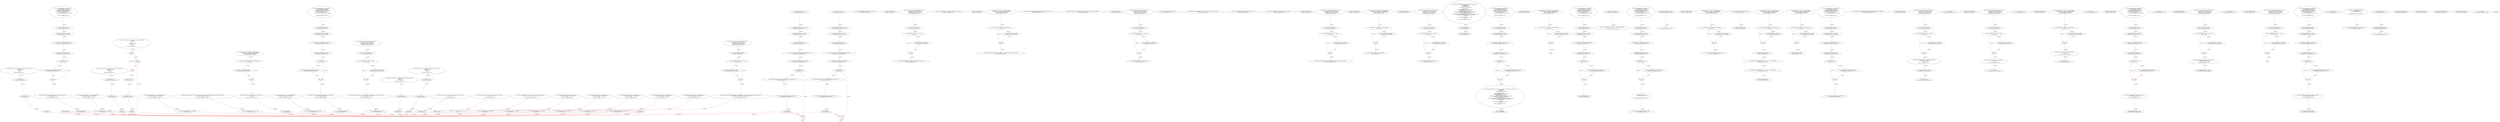 digraph  {
15 [label="2_ function mul(uint256 a, uint256 b) internal pure returns (uint256) {\n        if (a == 0) {\n            return 0;\n        }\n        uint256 c = a * b;\n        require(c / a == b);\n        return c;\n    }\n15-function_definition-3-10", method="mul(uint256 a,uint256 b)", type_label=function_definition];
32 [label="3_ if_a == 0\n32-if-4-6", method="mul(uint256 a,uint256 b)", type_label=if];
2380 [label="3_ end_if", method="mul(uint256 a,uint256 b)", type_label=end_if];
37 [label="4_ return 0;\n37-return-5-5", method="mul(uint256 a,uint256 b)", type_label=return];
39 [label="6_ uint256 c = a * b;\n39-new_variable-7-7", method="mul(uint256 a,uint256 b)", type_label=new_variable];
47 [label="7_ require(c / a == b);\n47-expression_statement-8-8", method="mul(uint256 a,uint256 b)", type_label=expression_statement];
56 [label="8_ return c;\n56-return-9-9", method="mul(uint256 a,uint256 b)", type_label=return];
58 [label="10_ function div(uint256 a, uint256 b) internal pure returns (uint256) {\n        require(b > 0);\n        uint256 c = a / b;\n        return c;\n    }\n58-function_definition-11-15", method="div(uint256 a,uint256 b)", type_label=function_definition];
75 [label="11_ require(b > 0);\n75-expression_statement-12-12", method="div(uint256 a,uint256 b)", type_label=expression_statement];
82 [label="12_ uint256 c = a / b;\n82-new_variable-13-13", method="div(uint256 a,uint256 b)", type_label=new_variable];
90 [label="13_ return c;\n90-return-14-14", method="div(uint256 a,uint256 b)", type_label=return];
92 [label="15_ function sub(uint256 a, uint256 b) internal pure returns (uint256) {\n        require(b <= a);\n        uint256 c = a - b;\n        return c;\n    }\n92-function_definition-16-20", method="sub(uint256 a,uint256 b)", type_label=function_definition];
109 [label="16_ require(b <= a);\n109-expression_statement-17-17", method="sub(uint256 a,uint256 b)", type_label=expression_statement];
116 [label="17_ uint256 c = a - b;\n116-new_variable-18-18", method="sub(uint256 a,uint256 b)", type_label=new_variable];
124 [label="18_ return c;\n124-return-19-19", method="sub(uint256 a,uint256 b)", type_label=return];
126 [label="20_ function add(uint256 a, uint256 b) internal pure returns (uint256) {\n        uint256 c = a + b;\n        require(c >= a);\n        return c;\n    }\n126-function_definition-21-25", method="add(uint256 a,uint256 b)", type_label=function_definition];
143 [label="21_ uint256 c = a + b;\n143-new_variable-22-22", method="add(uint256 a,uint256 b)", type_label=new_variable];
151 [label="22_ require(c >= a);\n151-expression_statement-23-23", method="add(uint256 a,uint256 b)", type_label=expression_statement];
158 [label="23_ return c;\n158-return-24-24", method="add(uint256 a,uint256 b)", type_label=return];
160 [label="25_ function mod(uint256 a, uint256 b) internal pure returns (uint256) {\n        require(b != 0);\n        return a % b;\n    }\n160-function_definition-26-29", method="mod(uint256 a,uint256 b)", type_label=function_definition];
177 [label="26_ require(b != 0);\n177-expression_statement-27-27", method="mod(uint256 a,uint256 b)", type_label=expression_statement];
184 [label="27_ return a % b;\n184-return-28-28", method="mod(uint256 a,uint256 b)", type_label=return];
188 [label="29_ function max(uint256 a, uint256 b) internal pure returns (uint256) {\n        return a >= b ? a : b;\n    }\n188-function_definition-30-32", method="max(uint256 a,uint256 b)", type_label=function_definition];
205 [label="30_ return a >= b ? a : b;\n205-return-31-31", method="max(uint256 a,uint256 b)", type_label=return];
212 [label="32_ function min(uint256 a, uint256 b) internal pure returns (uint256) {\n        return a < b ? a : b;\n    }\n212-function_definition-33-35", method="min(uint256 a,uint256 b)", type_label=function_definition];
229 [label="33_ return a < b ? a : b;\n229-return-34-34", method="min(uint256 a,uint256 b)", type_label=return];
236 [label="35_ function average(uint256 a, uint256 b) internal pure returns (uint256) {\n        return (a / 2) + (b / 2) + ((a % 2 + b % 2) / 2);\n    }\n236-function_definition-36-38", method="average(uint256 a,uint256 b)", type_label=function_definition];
253 [label="36_ return (a / 2) + (b / 2) + ((a % 2 + b % 2) / 2);\n253-return-37-37", method="average(uint256 a,uint256 b)", type_label=return];
278 [label="40_ function totalSupply() public view returns (uint256);\n278-function_definition-41-41", method="totalSupply()", type_label=function_definition];
286 [label="41_ address winner_tmstmp11;\n286-new_variable-42-42", method="", type_label=new_variable];
290 [label="42_ function play_tmstmp11(uint startTime) public {\n	uint _vtime = block.timestamp;\n	if (startTime + (5 * 1 days) == _vtime){\n		winner_tmstmp11 = msg.sender;}}\n290-function_definition-43-46", method="play_tmstmp11(uint startTime)", type_label=function_definition];
298 [label="43_ uint _vtime = block.timestamp;\n298-new_variable-44-44", method="play_tmstmp11(uint startTime)", type_label=new_variable];
306 [label="44_ if_startTime + (5 * 1 days) == _vtime\n306-if-45-46", method="play_tmstmp11(uint startTime)", type_label=if];
2654 [label="44_ end_if", method="play_tmstmp11(uint startTime)", type_label=end_if];
317 [label="45_ winner_tmstmp11 = msg.sender;\n317-expression_statement-46-46", method="play_tmstmp11(uint startTime)", type_label=expression_statement];
323 [label="46_ function balanceOf(address _owner) public view returns (uint256);\n323-function_definition-47-47", method="balanceOf(address _owner)", type_label=function_definition];
335 [label="47_ function bug_tmstmp1() view public returns (bool) {\n    return block.timestamp >= 1546300800;\n  }\n335-function_definition-48-50", method="bug_tmstmp1()", type_label=function_definition];
344 [label="48_ return block.timestamp >= 1546300800;\n344-return-49-49", method="bug_tmstmp1()", type_label=return];
350 [label="50_ function transfer(address _to, uint256 _value) public returns (bool);\n350-function_definition-51-51", method="transfer(address _to,uint256 _value)", type_label=function_definition];
365 [label="51_ address winner_tmstmp2;\n365-new_variable-52-52", method="", type_label=new_variable];
369 [label="52_ function play_tmstmp2(uint startTime) public {\n	if (startTime + (5 * 1 days) == block.timestamp){\n		winner_tmstmp2 = msg.sender;}}\n369-function_definition-53-55", method="play_tmstmp2(uint startTime)", type_label=function_definition];
377 [label="53_ if_startTime + (5 * 1 days) == block.timestamp\n377-if-54-55", method="play_tmstmp2(uint startTime)", type_label=if];
2725 [label="53_ end_if", method="play_tmstmp2(uint startTime)", type_label=end_if];
390 [label="54_ winner_tmstmp2 = msg.sender;\n390-expression_statement-55-55", method="play_tmstmp2(uint startTime)", type_label=expression_statement];
396 [label="55_ function transferFrom(address _from, address _to, uint256 _value) public returns (bool);\n396-function_definition-56-56", method="transferFrom(address _from,address _to,uint256 _value)", type_label=function_definition];
415 [label="56_ function bug_tmstmp17() view public returns (bool) {\n    return block.timestamp >= 1546300800;\n  }\n415-function_definition-57-59", method="bug_tmstmp17()", type_label=function_definition];
424 [label="57_ return block.timestamp >= 1546300800;\n424-return-58-58", method="bug_tmstmp17()", type_label=return];
430 [label="59_ function approve(address _spender, uint256 _value) public returns (bool);\n430-function_definition-60-60", method="approve(address _spender,uint256 _value)", type_label=function_definition];
445 [label="60_ function bug_tmstmp37() view public returns (bool) {\n    return block.timestamp >= 1546300800;\n  }\n445-function_definition-61-63", method="bug_tmstmp37()", type_label=function_definition];
454 [label="61_ return block.timestamp >= 1546300800;\n454-return-62-62", method="bug_tmstmp37()", type_label=return];
460 [label="63_ function allowance(address _owner, address _spender) public view returns (uint256);\n460-function_definition-64-64", method="allowance(address _owner,address _spender)", type_label=function_definition];
476 [label="64_ address winner_tmstmp3;\n476-new_variable-65-65", method="", type_label=new_variable];
480 [label="65_ function play_tmstmp3(uint startTime) public {\n	uint _vtime = block.timestamp;\n	if (startTime + (5 * 1 days) == _vtime){\n		winner_tmstmp3 = msg.sender;}}\n480-function_definition-66-69", method="play_tmstmp3(uint startTime)", type_label=function_definition];
488 [label="66_ uint _vtime = block.timestamp;\n488-new_variable-67-67", method="play_tmstmp3(uint startTime)", type_label=new_variable];
496 [label="67_ if_startTime + (5 * 1 days) == _vtime\n496-if-68-69", method="play_tmstmp3(uint startTime)", type_label=if];
2844 [label="67_ end_if", method="play_tmstmp3(uint startTime)", type_label=end_if];
507 [label="68_ winner_tmstmp3 = msg.sender;\n507-expression_statement-69-69", method="play_tmstmp3(uint startTime)", type_label=expression_statement];
513 [label="69_ uint256 bugv_tmstmp2 = block.timestamp;\n513-new_variable-70-70", method="", type_label=new_variable];
534 [label="71_ uint256 bugv_tmstmp3 = block.timestamp;\n534-new_variable-72-72", method="", type_label=new_variable];
558 [label="75_ function tokenFallback(address _from, uint _value, bytes memory _data) public;\n558-function_definition-76-76", method="tokenFallback(address _from,uint _value,bytes memory _data)", type_label=function_definition];
573 [label="76_ function bug_tmstmp9() view public returns (bool) {\n    return block.timestamp >= 1546300800;\n  }\n573-function_definition-77-79", method="bug_tmstmp9()", type_label=function_definition];
582 [label="77_ return block.timestamp >= 1546300800;\n582-return-78-78", method="bug_tmstmp9()", type_label=return];
591 [label="81_ function balanceOf(address who) public view returns (uint);\n591-function_definition-82-82", method="balanceOf(address who)", type_label=function_definition];
603 [label="82_ function bug_tmstmp25() view public returns (bool) {\n    return block.timestamp >= 1546300800;\n  }\n603-function_definition-83-85", method="bug_tmstmp25()", type_label=function_definition];
612 [label="83_ return block.timestamp >= 1546300800;\n612-return-84-84", method="bug_tmstmp25()", type_label=return];
618 [label="85_ function transfer(address to, uint value) public returns (bool);\n618-function_definition-86-86", method="transfer(address to,uint value)", type_label=function_definition];
633 [label="86_ address winner_tmstmp19;\n633-new_variable-87-87", method="", type_label=new_variable];
637 [label="87_ function play_tmstmp19(uint startTime) public {\n	uint _vtime = block.timestamp;\n	if (startTime + (5 * 1 days) == _vtime){\n		winner_tmstmp19 = msg.sender;}}\n637-function_definition-88-91", method="play_tmstmp19(uint startTime)", type_label=function_definition];
645 [label="88_ uint _vtime = block.timestamp;\n645-new_variable-89-89", method="play_tmstmp19(uint startTime)", type_label=new_variable];
653 [label="89_ if_startTime + (5 * 1 days) == _vtime\n653-if-90-91", method="play_tmstmp19(uint startTime)", type_label=if];
3001 [label="89_ end_if", method="play_tmstmp19(uint startTime)", type_label=end_if];
664 [label="90_ winner_tmstmp19 = msg.sender;\n664-expression_statement-91-91", method="play_tmstmp19(uint startTime)", type_label=expression_statement];
670 [label="91_ function transfer(address to, uint value, bytes memory data) public returns (bool);\n670-function_definition-92-92", method="transfer(address to,uint value,bytes memory data)", type_label=function_definition];
689 [label="92_ address winner_tmstmp26;\n689-new_variable-93-93", method="", type_label=new_variable];
693 [label="93_ function play_tmstmp26(uint startTime) public {\n	if (startTime + (5 * 1 days) == block.timestamp){\n		winner_tmstmp26 = msg.sender;}}\n693-function_definition-94-96", method="play_tmstmp26(uint startTime)", type_label=function_definition];
701 [label="94_ if_startTime + (5 * 1 days) == block.timestamp\n701-if-95-96", method="play_tmstmp26(uint startTime)", type_label=if];
3049 [label="94_ end_if", method="play_tmstmp26(uint startTime)", type_label=end_if];
714 [label="95_ winner_tmstmp26 = msg.sender;\n714-expression_statement-96-96", method="play_tmstmp26(uint startTime)", type_label=expression_statement];
720 [label="96_ uint256 bugv_tmstmp4 = block.timestamp;\n720-new_variable-97-97", method="", type_label=new_variable];
752 [label="101_ address winner_tmstmp15;\n752-new_variable-102-102", method="", type_label=new_variable];
756 [label="102_ function play_tmstmp15(uint startTime) public {\n	uint _vtime = block.timestamp;\n	if (startTime + (5 * 1 days) == _vtime){\n		winner_tmstmp15 = msg.sender;}}\n756-function_definition-103-106", method="play_tmstmp15(uint startTime)", type_label=function_definition];
764 [label="103_ uint _vtime = block.timestamp;\n764-new_variable-104-104", method="play_tmstmp15(uint startTime)", type_label=new_variable];
772 [label="104_ if_startTime + (5 * 1 days) == _vtime\n772-if-105-106", method="play_tmstmp15(uint startTime)", type_label=if];
3120 [label="104_ end_if", method="play_tmstmp15(uint startTime)", type_label=end_if];
783 [label="105_ winner_tmstmp15 = msg.sender;\n783-expression_statement-106-106", method="play_tmstmp15(uint startTime)", type_label=expression_statement];
789 [label="106_ mapping(address => uint256) balances;\n789-new_variable-107-107", method="", type_label=new_variable];
795 [label="107_ function transfer(address _to, uint _value) public returns (bool) {\n        uint codeLength;\n        bytes memory empty;\n        assembly {\n            codeLength := extcodesize(_to)\n        }\n        require(_value > 0);\n        require(balances[msg.sender] >= _value);\n        require(balances[_to] + _value > 0);\n        require(msg.sender != _to);\n        balances[msg.sender] = balances[msg.sender].sub(_value);\n        balances[_to] = balances[_to].add(_value);\n        if (codeLength > 0) {\n            ERC223ReceivingContract receiver = ERC223ReceivingContract(_to);\n            receiver.tokenFallback(msg.sender, _value, empty);\n            return false;\n        }\n        emit Transfer(msg.sender, _to, _value);\n        return true;\n    }\n795-function_definition-108-127", method="transfer(address _to,uint _value)", type_label=function_definition];
811 [label="108_ uint codeLength;\n811-new_variable-109-109", method="transfer(address _to,uint _value)", type_label=new_variable];
816 [label="109_ bytes memory empty;\n816-new_variable-110-110", method="transfer(address _to,uint _value)", type_label=new_variable];
831 [label="113_ require(_value > 0);\n831-expression_statement-114-114", method="transfer(address _to,uint _value)", type_label=expression_statement];
838 [label="114_ require(balances[msg.sender] >= _value);\n838-expression_statement-115-115", method="transfer(address _to,uint _value)", type_label=expression_statement];
849 [label="115_ require(balances[_to] + _value > 0);\n849-expression_statement-116-116", method="transfer(address _to,uint _value)", type_label=expression_statement];
860 [label="116_ require(msg.sender != _to);\n860-expression_statement-117-117", method="transfer(address _to,uint _value)", type_label=expression_statement];
869 [label="117_ balances[msg.sender] = balances[msg.sender].sub(_value);\n869-expression_statement-118-118", method="transfer(address _to,uint _value)", type_label=expression_statement];
886 [label="118_ balances[_to] = balances[_to].add(_value);\n886-expression_statement-119-119", method="transfer(address _to,uint _value)", type_label=expression_statement];
899 [label="119_ if_codeLength > 0\n899-if-120-124", method="transfer(address _to,uint _value)", type_label=if];
3247 [label="119_ end_if", method="transfer(address _to,uint _value)", type_label=end_if];
904 [label="120_ ERC223ReceivingContract receiver = ERC223ReceivingContract(_to);\n904-new_variable-121-121", method="transfer(address _to,uint _value)", type_label=new_variable];
914 [label="121_ receiver.tokenFallback(msg.sender, _value, empty);\n914-expression_statement-122-122", method="transfer(address _to,uint _value)", type_label=expression_statement];
927 [label="122_ return false;\n927-return-123-123", method="transfer(address _to,uint _value)", type_label=return];
940 [label="125_ return true;\n940-return-126-126", method="transfer(address _to,uint _value)", type_label=return];
943 [label="127_ function bug_tmstmp20 () public payable {\n	uint pastBlockTime_tmstmp20;  \n	require(msg.value == 10 ether);  \n        require(now != pastBlockTime_tmstmp20);  \n        pastBlockTime_tmstmp20 = now;        \n        if(now % 15 == 0) {  \n            msg.sender.transfer(address(this).balance);\n        }\n    }\n943-function_definition-128-136", method="bug_tmstmp20()", type_label=function_definition];
948 [label="128_ uint pastBlockTime_tmstmp20;\n948-new_variable-129-129", method="bug_tmstmp20()", type_label=new_variable];
953 [label="129_ require(msg.value == 10 ether);\n953-expression_statement-130-130", method="bug_tmstmp20()", type_label=expression_statement];
963 [label="130_ require(now != pastBlockTime_tmstmp20);\n963-expression_statement-131-131", method="bug_tmstmp20()", type_label=expression_statement];
970 [label="131_ pastBlockTime_tmstmp20 = now;\n970-expression_statement-132-132", method="bug_tmstmp20()", type_label=expression_statement];
974 [label="132_ if_now % 15 == 0\n974-if-133-135", method="bug_tmstmp20()", type_label=if];
3322 [label="132_ end_if", method="bug_tmstmp20()", type_label=end_if];
981 [label="133_ msg.sender.transfer(address(this).balance);\n981-expression_statement-134-134", method="bug_tmstmp20()", type_label=expression_statement];
994 [label="136_ function transfer(address _to, uint _value, bytes memory _data) public returns (bool) {\n        uint codeLength;\n        assembly {\n            codeLength := extcodesize(_to)\n        }\n        require(_value > 0);\n        require(balances[msg.sender] >= _value);\n        require(balances[_to] + _value > 0);\n        require(msg.sender != _to);\n        balances[msg.sender] = balances[msg.sender].sub(_value);\n        balances[_to] = balances[_to].add(_value);\n        if (codeLength > 0) {\n            ERC223ReceivingContract receiver = ERC223ReceivingContract(_to);\n            receiver.tokenFallback(msg.sender, _value, _data);\n            return false;\n        }\n        emit Transfer(msg.sender, _to, _value);\n        return true;\n    }\n994-function_definition-137-155", method="transfer(address _to,uint _value,bytes memory _data)", type_label=function_definition];
1014 [label="137_ uint codeLength;\n1014-new_variable-138-138", method="transfer(address _to,uint _value,bytes memory _data)", type_label=new_variable];
1029 [label="141_ require(_value > 0);\n1029-expression_statement-142-142", method="transfer(address _to,uint _value,bytes memory _data)", type_label=expression_statement];
1036 [label="142_ require(balances[msg.sender] >= _value);\n1036-expression_statement-143-143", method="transfer(address _to,uint _value,bytes memory _data)", type_label=expression_statement];
1047 [label="143_ require(balances[_to] + _value > 0);\n1047-expression_statement-144-144", method="transfer(address _to,uint _value,bytes memory _data)", type_label=expression_statement];
1058 [label="144_ require(msg.sender != _to);\n1058-expression_statement-145-145", method="transfer(address _to,uint _value,bytes memory _data)", type_label=expression_statement];
1067 [label="145_ balances[msg.sender] = balances[msg.sender].sub(_value);\n1067-expression_statement-146-146", method="transfer(address _to,uint _value,bytes memory _data)", type_label=expression_statement];
1084 [label="146_ balances[_to] = balances[_to].add(_value);\n1084-expression_statement-147-147", method="transfer(address _to,uint _value,bytes memory _data)", type_label=expression_statement];
1097 [label="147_ if_codeLength > 0\n1097-if-148-152", method="transfer(address _to,uint _value,bytes memory _data)", type_label=if];
3445 [label="147_ end_if", method="transfer(address _to,uint _value,bytes memory _data)", type_label=end_if];
1102 [label="148_ ERC223ReceivingContract receiver = ERC223ReceivingContract(_to);\n1102-new_variable-149-149", method="transfer(address _to,uint _value,bytes memory _data)", type_label=new_variable];
1112 [label="149_ receiver.tokenFallback(msg.sender, _value, _data);\n1112-expression_statement-150-150", method="transfer(address _to,uint _value,bytes memory _data)", type_label=expression_statement];
1125 [label="150_ return false;\n1125-return-151-151", method="transfer(address _to,uint _value,bytes memory _data)", type_label=return];
1138 [label="153_ return true;\n1138-return-154-154", method="transfer(address _to,uint _value,bytes memory _data)", type_label=return];
1141 [label="155_ function bug_tmstmp32 () public payable {\n	uint pastBlockTime_tmstmp32;  \n	require(msg.value == 10 ether);  \n        require(now != pastBlockTime_tmstmp32);  \n        pastBlockTime_tmstmp32 = now;        \n        if(now % 15 == 0) {  \n            msg.sender.transfer(address(this).balance);\n        }\n    }\n1141-function_definition-156-164", method="bug_tmstmp32()", type_label=function_definition];
1146 [label="156_ uint pastBlockTime_tmstmp32;\n1146-new_variable-157-157", method="bug_tmstmp32()", type_label=new_variable];
1151 [label="157_ require(msg.value == 10 ether);\n1151-expression_statement-158-158", method="bug_tmstmp32()", type_label=expression_statement];
1161 [label="158_ require(now != pastBlockTime_tmstmp32);\n1161-expression_statement-159-159", method="bug_tmstmp32()", type_label=expression_statement];
1168 [label="159_ pastBlockTime_tmstmp32 = now;\n1168-expression_statement-160-160", method="bug_tmstmp32()", type_label=expression_statement];
1172 [label="160_ if_now % 15 == 0\n1172-if-161-163", method="bug_tmstmp32()", type_label=if];
3520 [label="160_ end_if", method="bug_tmstmp32()", type_label=end_if];
1179 [label="161_ msg.sender.transfer(address(this).balance);\n1179-expression_statement-162-162", method="bug_tmstmp32()", type_label=expression_statement];
1192 [label="164_ function balanceOf(address _owner) public view returns (uint256) {\n        return balances[_owner];\n    }\n1192-function_definition-165-167", method="balanceOf(address _owner)", type_label=function_definition];
1205 [label="165_ return balances[_owner];\n1205-return-166-166", method="balanceOf(address _owner)", type_label=return];
1209 [label="167_ address winner_tmstmp38;\n1209-new_variable-168-168", method="", type_label=new_variable];
1213 [label="168_ function play_tmstmp38(uint startTime) public {\n	if (startTime + (5 * 1 days) == block.timestamp){\n		winner_tmstmp38 = msg.sender;}}\n1213-function_definition-169-171", method="play_tmstmp38(uint startTime)", type_label=function_definition];
1221 [label="169_ if_startTime + (5 * 1 days) == block.timestamp\n1221-if-170-171", method="play_tmstmp38(uint startTime)", type_label=if];
3569 [label="169_ end_if", method="play_tmstmp38(uint startTime)", type_label=end_if];
1234 [label="170_ winner_tmstmp38 = msg.sender;\n1234-expression_statement-171-171", method="play_tmstmp38(uint startTime)", type_label=expression_statement];
1243 [label="173_ function bug_tmstmp28 () public payable {\n	uint pastBlockTime_tmstmp28;  \n	require(msg.value == 10 ether);  \n        require(now != pastBlockTime_tmstmp28);  \n        pastBlockTime_tmstmp28 = now;        \n        if(now % 15 == 0) {  \n            msg.sender.transfer(address(this).balance);\n        }\n    }\n1243-function_definition-174-182", method="bug_tmstmp28()", type_label=function_definition];
1248 [label="174_ uint pastBlockTime_tmstmp28;\n1248-new_variable-175-175", method="bug_tmstmp28()", type_label=new_variable];
1253 [label="175_ require(msg.value == 10 ether);\n1253-expression_statement-176-176", method="bug_tmstmp28()", type_label=expression_statement];
1263 [label="176_ require(now != pastBlockTime_tmstmp28);\n1263-expression_statement-177-177", method="bug_tmstmp28()", type_label=expression_statement];
1270 [label="177_ pastBlockTime_tmstmp28 = now;\n1270-expression_statement-178-178", method="bug_tmstmp28()", type_label=expression_statement];
1274 [label="178_ if_now % 15 == 0\n1274-if-179-181", method="bug_tmstmp28()", type_label=if];
3622 [label="178_ end_if", method="bug_tmstmp28()", type_label=end_if];
1281 [label="179_ msg.sender.transfer(address(this).balance);\n1281-expression_statement-180-180", method="bug_tmstmp28()", type_label=expression_statement];
1294 [label="182_ address public owner;\n1294-new_variable-183-183", method="", type_label=new_variable];
1301 [label="184_ owner = msg.sender;\n1301-expression_statement-185-185", method="", type_label=expression_statement];
1307 [label="185_ owner = 0x800A4B210B920020bE22668d28afd7ddef5c6243\n;\n1307-expression_statement-186-187", method="", type_label=expression_statement];
1311 [label="188_ function bug_tmstmp4 () public payable {\n	uint pastBlockTime_tmstmp4;  \n	require(msg.value == 10 ether);  \n        require(now != pastBlockTime_tmstmp4);  \n        pastBlockTime_tmstmp4 = now;        \n        if(now % 15 == 0) {  \n            msg.sender.transfer(address(this).balance);\n        }\n    }\n1311-function_definition-189-197", method="bug_tmstmp4()", type_label=function_definition];
1316 [label="189_ uint pastBlockTime_tmstmp4;\n1316-new_variable-190-190", method="bug_tmstmp4()", type_label=new_variable];
1321 [label="190_ require(msg.value == 10 ether);\n1321-expression_statement-191-191", method="bug_tmstmp4()", type_label=expression_statement];
1331 [label="191_ require(now != pastBlockTime_tmstmp4);\n1331-expression_statement-192-192", method="bug_tmstmp4()", type_label=expression_statement];
1338 [label="192_ pastBlockTime_tmstmp4 = now;\n1338-expression_statement-193-193", method="bug_tmstmp4()", type_label=expression_statement];
1342 [label="193_ if_now % 15 == 0\n1342-if-194-196", method="bug_tmstmp4()", type_label=if];
3690 [label="193_ end_if", method="bug_tmstmp4()", type_label=end_if];
1349 [label="194_ msg.sender.transfer(address(this).balance);\n1349-expression_statement-195-195", method="bug_tmstmp4()", type_label=expression_statement];
1362 [label="197_ modifier onlyOwner {\n        require(msg.sender == owner);\n        _;\n    }\n1362-expression_statement-198-201", method="", type_label=expression_statement];
1365 [label="198_ require(msg.sender == owner);\n1365-expression_statement-199-199", method="", type_label=expression_statement];
1374 [label="199_ _;\n1374-expression_statement-200-200", method="", type_label=expression_statement];
1376 [label="201_ uint256 bugv_tmstmp5 = block.timestamp;\n1376-new_variable-202-202", method="", type_label=new_variable];
1392 [label="204_ address winner_tmstmp34;\n1392-new_variable-205-205", method="", type_label=new_variable];
1396 [label="205_ function play_tmstmp34(uint startTime) public {\n	if (startTime + (5 * 1 days) == block.timestamp){\n		winner_tmstmp34 = msg.sender;}}\n1396-function_definition-206-208", method="play_tmstmp34(uint startTime)", type_label=function_definition];
1404 [label="206_ if_startTime + (5 * 1 days) == block.timestamp\n1404-if-207-208", method="play_tmstmp34(uint startTime)", type_label=if];
3752 [label="206_ end_if", method="play_tmstmp34(uint startTime)", type_label=end_if];
1417 [label="207_ winner_tmstmp34 = msg.sender;\n1417-expression_statement-208-208", method="play_tmstmp34(uint startTime)", type_label=expression_statement];
1423 [label="208_ string public constant name = \"Grand Coin\";\n1423-new_variable-209-209", method="", type_label=new_variable];
1430 [label="209_ function bug_tmstmp21() view public returns (bool) {\n    return block.timestamp >= 1546300800;\n  }\n1430-function_definition-210-212", method="bug_tmstmp21()", type_label=function_definition];
1439 [label="210_ return block.timestamp >= 1546300800;\n1439-return-211-211", method="bug_tmstmp21()", type_label=return];
1445 [label="212_ string public constant symbol = \"GRAND\";\n1445-new_variable-213-213", method="", type_label=new_variable];
1452 [label="213_ address winner_tmstmp10;\n1452-new_variable-214-214", method="", type_label=new_variable];
1456 [label="214_ function play_tmstmp10(uint startTime) public {\n	if (startTime + (5 * 1 days) == block.timestamp){\n		winner_tmstmp10 = msg.sender;}}\n1456-function_definition-215-217", method="play_tmstmp10(uint startTime)", type_label=function_definition];
1464 [label="215_ if_startTime + (5 * 1 days) == block.timestamp\n1464-if-216-217", method="play_tmstmp10(uint startTime)", type_label=if];
3812 [label="215_ end_if", method="play_tmstmp10(uint startTime)", type_label=end_if];
1477 [label="216_ winner_tmstmp10 = msg.sender;\n1477-expression_statement-217-217", method="play_tmstmp10(uint startTime)", type_label=expression_statement];
1483 [label="217_ uint8 public constant decimals = 18;\n1483-new_variable-218-218", method="", type_label=new_variable];
1489 [label="218_ uint256 public tokenRemained = 2 * (10 ** 9) * (10 ** uint(decimals));\n1489-new_variable-219-219", method="", type_label=new_variable];
1507 [label="219_ uint256 public totalSupply = 2 * (10 ** 9) * (10 ** uint(decimals));\n1507-new_variable-220-220", method="", type_label=new_variable];
1525 [label="220_ address winner_tmstmp22;\n1525-new_variable-221-221", method="", type_label=new_variable];
1529 [label="221_ function play_tmstmp22(uint startTime) public {\n	if (startTime + (5 * 1 days) == block.timestamp){\n		winner_tmstmp22 = msg.sender;}}\n1529-function_definition-222-224", method="play_tmstmp22(uint startTime)", type_label=function_definition];
1537 [label="222_ if_startTime + (5 * 1 days) == block.timestamp\n1537-if-223-224", method="play_tmstmp22(uint startTime)", type_label=if];
3885 [label="222_ end_if", method="play_tmstmp22(uint startTime)", type_label=end_if];
1550 [label="223_ winner_tmstmp22 = msg.sender;\n1550-expression_statement-224-224", method="play_tmstmp22(uint startTime)", type_label=expression_statement];
1556 [label="224_ bool public pause = false;\n1556-new_variable-225-225", method="", type_label=new_variable];
1563 [label="225_ function bug_tmstmp12 () public payable {\n	uint pastBlockTime_tmstmp12;  \n	require(msg.value == 10 ether);  \n        require(now != pastBlockTime_tmstmp12);  \n        pastBlockTime_tmstmp12 = now;        \n        if(now % 15 == 0) {  \n            msg.sender.transfer(address(this).balance);\n        }\n    }\n1563-function_definition-226-234", method="bug_tmstmp12()", type_label=function_definition];
1568 [label="226_ uint pastBlockTime_tmstmp12;\n1568-new_variable-227-227", method="bug_tmstmp12()", type_label=new_variable];
1573 [label="227_ require(msg.value == 10 ether);\n1573-expression_statement-228-228", method="bug_tmstmp12()", type_label=expression_statement];
1583 [label="228_ require(now != pastBlockTime_tmstmp12);\n1583-expression_statement-229-229", method="bug_tmstmp12()", type_label=expression_statement];
1590 [label="229_ pastBlockTime_tmstmp12 = now;\n1590-expression_statement-230-230", method="bug_tmstmp12()", type_label=expression_statement];
1594 [label="230_ if_now % 15 == 0\n1594-if-231-233", method="bug_tmstmp12()", type_label=if];
3942 [label="230_ end_if", method="bug_tmstmp12()", type_label=end_if];
1601 [label="231_ msg.sender.transfer(address(this).balance);\n1601-expression_statement-232-232", method="bug_tmstmp12()", type_label=expression_statement];
1614 [label="234_ mapping(address => bool) lockAddresses;\n1614-new_variable-235-235", method="", type_label=new_variable];
1622 [label="236_ balances[0x96F7F180C6B53e9313Dc26589739FDC8200a699f] = totalSupply;\n1622-expression_statement-237-237", method="", type_label=expression_statement];
1628 [label="238_ address winner_tmstmp7;\n1628-new_variable-239-239", method="", type_label=new_variable];
1632 [label="239_ function play_tmstmp7(uint startTime) public {\n	uint _vtime = block.timestamp;\n	if (startTime + (5 * 1 days) == _vtime){\n		winner_tmstmp7 = msg.sender;}}\n1632-function_definition-240-243", method="play_tmstmp7(uint startTime)", type_label=function_definition];
1640 [label="240_ uint _vtime = block.timestamp;\n1640-new_variable-241-241", method="play_tmstmp7(uint startTime)", type_label=new_variable];
1648 [label="241_ if_startTime + (5 * 1 days) == _vtime\n1648-if-242-243", method="play_tmstmp7(uint startTime)", type_label=if];
3996 [label="241_ end_if", method="play_tmstmp7(uint startTime)", type_label=end_if];
1659 [label="242_ winner_tmstmp7 = msg.sender;\n1659-expression_statement-243-243", method="play_tmstmp7(uint startTime)", type_label=expression_statement];
1665 [label="243_ function changeOwner(address _new) public onlyOwner {\n    	require(_new != address(0));\n        owner = _new;\n    }\n1665-function_definition-244-247", method="changeOwner(address _new)", type_label=function_definition];
1672 [label="243_ onlyOwner\n1672-expression_statement-244-244", method="changeOwner(address _new)", type_label=expression_statement];
1675 [label="244_ require(_new != address(0));\n1675-expression_statement-245-245", method="changeOwner(address _new)", type_label=expression_statement];
1684 [label="245_ owner = _new;\n1684-expression_statement-246-246", method="changeOwner(address _new)", type_label=expression_statement];
1688 [label="247_ address winner_tmstmp23;\n1688-new_variable-248-248", method="", type_label=new_variable];
1692 [label="248_ function play_tmstmp23(uint startTime) public {\n	uint _vtime = block.timestamp;\n	if (startTime + (5 * 1 days) == _vtime){\n		winner_tmstmp23 = msg.sender;}}\n1692-function_definition-249-252", method="play_tmstmp23(uint startTime)", type_label=function_definition];
1700 [label="249_ uint _vtime = block.timestamp;\n1700-new_variable-250-250", method="play_tmstmp23(uint startTime)", type_label=new_variable];
1708 [label="250_ if_startTime + (5 * 1 days) == _vtime\n1708-if-251-252", method="play_tmstmp23(uint startTime)", type_label=if];
4056 [label="250_ end_if", method="play_tmstmp23(uint startTime)", type_label=end_if];
1719 [label="251_ winner_tmstmp23 = msg.sender;\n1719-expression_statement-252-252", method="play_tmstmp23(uint startTime)", type_label=expression_statement];
1725 [label="252_ function pauseContract() public onlyOwner {\n        pause = true;\n    }\n1725-function_definition-253-255", method="pauseContract()", type_label=function_definition];
1728 [label="252_ onlyOwner\n1728-expression_statement-253-253", method="pauseContract()", type_label=expression_statement];
1731 [label="253_ pause = true;\n1731-expression_statement-254-254", method="pauseContract()", type_label=expression_statement];
1736 [label="255_ address winner_tmstmp14;\n1736-new_variable-256-256", method="", type_label=new_variable];
1740 [label="256_ function play_tmstmp14(uint startTime) public {\n	if (startTime + (5 * 1 days) == block.timestamp){\n		winner_tmstmp14 = msg.sender;}}\n1740-function_definition-257-259", method="play_tmstmp14(uint startTime)", type_label=function_definition];
1748 [label="257_ if_startTime + (5 * 1 days) == block.timestamp\n1748-if-258-259", method="play_tmstmp14(uint startTime)", type_label=if];
4096 [label="257_ end_if", method="play_tmstmp14(uint startTime)", type_label=end_if];
1761 [label="258_ winner_tmstmp14 = msg.sender;\n1761-expression_statement-259-259", method="play_tmstmp14(uint startTime)", type_label=expression_statement];
1767 [label="259_ function resumeContract() public onlyOwner {\n        pause = false;\n    }\n1767-function_definition-260-262", method="resumeContract()", type_label=function_definition];
1770 [label="259_ onlyOwner\n1770-expression_statement-260-260", method="resumeContract()", type_label=expression_statement];
1773 [label="260_ pause = false;\n1773-expression_statement-261-261", method="resumeContract()", type_label=expression_statement];
1778 [label="262_ address winner_tmstmp30;\n1778-new_variable-263-263", method="", type_label=new_variable];
1782 [label="263_ function play_tmstmp30(uint startTime) public {\n	if (startTime + (5 * 1 days) == block.timestamp){\n		winner_tmstmp30 = msg.sender;}}\n1782-function_definition-264-266", method="play_tmstmp30(uint startTime)", type_label=function_definition];
1790 [label="264_ if_startTime + (5 * 1 days) == block.timestamp\n1790-if-265-266", method="play_tmstmp30(uint startTime)", type_label=if];
4138 [label="264_ end_if", method="play_tmstmp30(uint startTime)", type_label=end_if];
1803 [label="265_ winner_tmstmp30 = msg.sender;\n1803-expression_statement-266-266", method="play_tmstmp30(uint startTime)", type_label=expression_statement];
1809 [label="266_ function is_contract_paused() public view returns (bool) {\n        return pause;\n    }\n1809-function_definition-267-269", method="is_contract_paused()", type_label=function_definition];
1818 [label="267_ return pause;\n1818-return-268-268", method="is_contract_paused()", type_label=return];
1820 [label="269_ function bug_tmstmp8 () public payable {\n	uint pastBlockTime_tmstmp8;  \n	require(msg.value == 10 ether);  \n        require(now != pastBlockTime_tmstmp8);  \n        pastBlockTime_tmstmp8 = now;        \n        if(now % 15 == 0) {  \n            msg.sender.transfer(address(this).balance);\n        }\n    }\n1820-function_definition-270-278", method="bug_tmstmp8()", type_label=function_definition];
1825 [label="270_ uint pastBlockTime_tmstmp8;\n1825-new_variable-271-271", method="bug_tmstmp8()", type_label=new_variable];
1830 [label="271_ require(msg.value == 10 ether);\n1830-expression_statement-272-272", method="bug_tmstmp8()", type_label=expression_statement];
1840 [label="272_ require(now != pastBlockTime_tmstmp8);\n1840-expression_statement-273-273", method="bug_tmstmp8()", type_label=expression_statement];
1847 [label="273_ pastBlockTime_tmstmp8 = now;\n1847-expression_statement-274-274", method="bug_tmstmp8()", type_label=expression_statement];
1851 [label="274_ if_now % 15 == 0\n1851-if-275-277", method="bug_tmstmp8()", type_label=if];
4199 [label="274_ end_if", method="bug_tmstmp8()", type_label=end_if];
1858 [label="275_ msg.sender.transfer(address(this).balance);\n1858-expression_statement-276-276", method="bug_tmstmp8()", type_label=expression_statement];
1871 [label="278_ function lock(address _addr) public onlyOwner {\n        lockAddresses[_addr] = true;\n    }\n1871-function_definition-279-281", method="lock(address _addr)", type_label=function_definition];
1878 [label="278_ onlyOwner\n1878-expression_statement-279-279", method="lock(address _addr)", type_label=expression_statement];
1881 [label="279_ lockAddresses[_addr] = true;\n1881-expression_statement-280-280", method="lock(address _addr)", type_label=expression_statement];
1888 [label="281_ address winner_tmstmp39;\n1888-new_variable-282-282", method="", type_label=new_variable];
1892 [label="282_ function play_tmstmp39(uint startTime) public {\n	uint _vtime = block.timestamp;\n	if (startTime + (5 * 1 days) == _vtime){\n		winner_tmstmp39 = msg.sender;}}\n1892-function_definition-283-286", method="play_tmstmp39(uint startTime)", type_label=function_definition];
1900 [label="283_ uint _vtime = block.timestamp;\n1900-new_variable-284-284", method="play_tmstmp39(uint startTime)", type_label=new_variable];
1908 [label="284_ if_startTime + (5 * 1 days) == _vtime\n1908-if-285-286", method="play_tmstmp39(uint startTime)", type_label=if];
4256 [label="284_ end_if", method="play_tmstmp39(uint startTime)", type_label=end_if];
1919 [label="285_ winner_tmstmp39 = msg.sender;\n1919-expression_statement-286-286", method="play_tmstmp39(uint startTime)", type_label=expression_statement];
1925 [label="286_ function unlock(address _addr) public onlyOwner {\n        lockAddresses[_addr] = false;\n    }\n1925-function_definition-287-289", method="unlock(address _addr)", type_label=function_definition];
1932 [label="286_ onlyOwner\n1932-expression_statement-287-287", method="unlock(address _addr)", type_label=expression_statement];
1935 [label="287_ lockAddresses[_addr] = false;\n1935-expression_statement-288-288", method="unlock(address _addr)", type_label=expression_statement];
1942 [label="289_ function bug_tmstmp36 () public payable {\n	uint pastBlockTime_tmstmp36;  \n	require(msg.value == 10 ether);  \n        require(now != pastBlockTime_tmstmp36);  \n        pastBlockTime_tmstmp36 = now;        \n        if(now % 15 == 0) {  \n            msg.sender.transfer(address(this).balance);\n        }\n    }\n1942-function_definition-290-298", method="bug_tmstmp36()", type_label=function_definition];
1947 [label="290_ uint pastBlockTime_tmstmp36;\n1947-new_variable-291-291", method="bug_tmstmp36()", type_label=new_variable];
1952 [label="291_ require(msg.value == 10 ether);\n1952-expression_statement-292-292", method="bug_tmstmp36()", type_label=expression_statement];
1962 [label="292_ require(now != pastBlockTime_tmstmp36);\n1962-expression_statement-293-293", method="bug_tmstmp36()", type_label=expression_statement];
1969 [label="293_ pastBlockTime_tmstmp36 = now;\n1969-expression_statement-294-294", method="bug_tmstmp36()", type_label=expression_statement];
1973 [label="294_ if_now % 15 == 0\n1973-if-295-297", method="bug_tmstmp36()", type_label=if];
4321 [label="294_ end_if", method="bug_tmstmp36()", type_label=end_if];
1980 [label="295_ msg.sender.transfer(address(this).balance);\n1980-expression_statement-296-296", method="bug_tmstmp36()", type_label=expression_statement];
1993 [label="298_ function am_I_locked(address _addr) public view returns (bool) {\n        return lockAddresses[_addr];\n    }\n1993-function_definition-299-301", method="am_I_locked(address _addr)", type_label=function_definition];
2006 [label="299_ return lockAddresses[_addr];\n2006-return-300-300", method="am_I_locked(address _addr)", type_label=return];
2010 [label="301_ address winner_tmstmp35;\n2010-new_variable-302-302", method="", type_label=new_variable];
2014 [label="302_ function play_tmstmp35(uint startTime) public {\n	uint _vtime = block.timestamp;\n	if (startTime + (5 * 1 days) == _vtime){\n		winner_tmstmp35 = msg.sender;}}\n2014-function_definition-303-306", method="play_tmstmp35(uint startTime)", type_label=function_definition];
2022 [label="303_ uint _vtime = block.timestamp;\n2022-new_variable-304-304", method="play_tmstmp35(uint startTime)", type_label=new_variable];
2030 [label="304_ if_startTime + (5 * 1 days) == _vtime\n2030-if-305-306", method="play_tmstmp35(uint startTime)", type_label=if];
4378 [label="304_ end_if", method="play_tmstmp35(uint startTime)", type_label=end_if];
2041 [label="305_ winner_tmstmp35 = msg.sender;\n2041-expression_statement-306-306", method="play_tmstmp35(uint startTime)", type_label=expression_statement];
2051 [label="307_ function bug_tmstmp40 () public payable {\n	uint pastBlockTime_tmstmp40;  \n	require(msg.value == 10 ether);  \n        require(now != pastBlockTime_tmstmp40);  \n        pastBlockTime_tmstmp40 = now;        \n        if(now % 15 == 0) {  \n            msg.sender.transfer(address(this).balance);\n        }\n    }\n2051-function_definition-308-316", method="bug_tmstmp40()", type_label=function_definition];
2056 [label="308_ uint pastBlockTime_tmstmp40;\n2056-new_variable-309-309", method="bug_tmstmp40()", type_label=new_variable];
2061 [label="309_ require(msg.value == 10 ether);\n2061-expression_statement-310-310", method="bug_tmstmp40()", type_label=expression_statement];
2071 [label="310_ require(now != pastBlockTime_tmstmp40);\n2071-expression_statement-311-311", method="bug_tmstmp40()", type_label=expression_statement];
2078 [label="311_ pastBlockTime_tmstmp40 = now;\n2078-expression_statement-312-312", method="bug_tmstmp40()", type_label=expression_statement];
2082 [label="312_ if_now % 15 == 0\n2082-if-313-315", method="bug_tmstmp40()", type_label=if];
4430 [label="312_ end_if", method="bug_tmstmp40()", type_label=end_if];
2089 [label="313_ msg.sender.transfer(address(this).balance);\n2089-expression_statement-314-314", method="bug_tmstmp40()", type_label=expression_statement];
2102 [label="316_ function getETH(uint256 _amount) public onlyOwner {\n        msg.sender.transfer(_amount);\n    }\n2102-function_definition-317-319", method="getETH(uint256 _amount)", type_label=function_definition];
2109 [label="316_ onlyOwner\n2109-expression_statement-317-317", method="getETH(uint256 _amount)", type_label=expression_statement];
2112 [label="317_ msg.sender.transfer(_amount);\n2112-expression_statement-318-318", method="getETH(uint256 _amount)", type_label=expression_statement];
2121 [label="319_ function bug_tmstmp33() view public returns (bool) {\n    return block.timestamp >= 1546300800;\n  }\n2121-function_definition-320-322", method="bug_tmstmp33()", type_label=function_definition];
2130 [label="320_ return block.timestamp >= 1546300800;\n2130-return-321-321", method="bug_tmstmp33()", type_label=return];
2136 [label="322_ modifier transferable(address _addr) {\n        require(!pause);\n        require(!lockAddresses[_addr]);\n        _;\n    }\n2136-expression_statement-323-327", method="", type_label=expression_statement];
2143 [label="323_ require(!pause);\n2143-expression_statement-324-324", method="", type_label=expression_statement];
2149 [label="324_ require(!lockAddresses[_addr]);\n2149-expression_statement-325-325", method="", type_label=expression_statement];
2157 [label="325_ _;\n2157-expression_statement-326-326", method="", type_label=expression_statement];
2159 [label="327_ uint256 bugv_tmstmp1 = block.timestamp;\n2159-new_variable-328-328", method="", type_label=new_variable];
2166 [label="328_ function transfer(address _to, uint _value, bytes memory _data) public transferable(msg.sender) returns (bool) {\n        return super.transfer(_to, _value, _data);\n    }\n2166-function_definition-329-331", method="transfer(address _to,uint _value,bytes memory _data)", type_label=function_definition];
2181 [label="328_ transferable(msg.sender)\n2181-expression_statement-329-329", method="transfer(address _to,uint _value,bytes memory _data)", type_label=expression_statement];
2192 [label="329_ return super.transfer(_to, _value, _data);\n2192-return-330-330", method="transfer(address _to,uint _value,bytes memory _data)", type_label=return];
2203 [label="331_ address winner_tmstmp27;\n2203-new_variable-332-332", method="", type_label=new_variable];
2207 [label="332_ function play_tmstmp27(uint startTime) public {\n	uint _vtime = block.timestamp;\n	if (startTime + (5 * 1 days) == _vtime){\n		winner_tmstmp27 = msg.sender;}}\n2207-function_definition-333-336", method="play_tmstmp27(uint startTime)", type_label=function_definition];
2215 [label="333_ uint _vtime = block.timestamp;\n2215-new_variable-334-334", method="play_tmstmp27(uint startTime)", type_label=new_variable];
2223 [label="334_ if_startTime + (5 * 1 days) == _vtime\n2223-if-335-336", method="play_tmstmp27(uint startTime)", type_label=if];
4571 [label="334_ end_if", method="play_tmstmp27(uint startTime)", type_label=end_if];
2234 [label="335_ winner_tmstmp27 = msg.sender;\n2234-expression_statement-336-336", method="play_tmstmp27(uint startTime)", type_label=expression_statement];
2240 [label="336_ function transfer(address _to, uint _value) public transferable(msg.sender) returns (bool) {\n        return super.transfer(_to, _value);\n    }\n2240-function_definition-337-339", method="transfer(address _to,uint _value)", type_label=function_definition];
2251 [label="336_ transferable(msg.sender)\n2251-expression_statement-337-337", method="transfer(address _to,uint _value)", type_label=expression_statement];
2262 [label="337_ return super.transfer(_to, _value);\n2262-return-338-338", method="transfer(address _to,uint _value)", type_label=return];
2271 [label="339_ address winner_tmstmp31;\n2271-new_variable-340-340", method="", type_label=new_variable];
2275 [label="340_ function play_tmstmp31(uint startTime) public {\n	uint _vtime = block.timestamp;\n	if (startTime + (5 * 1 days) == _vtime){\n		winner_tmstmp31 = msg.sender;}}\n2275-function_definition-341-344", method="play_tmstmp31(uint startTime)", type_label=function_definition];
2283 [label="341_ uint _vtime = block.timestamp;\n2283-new_variable-342-342", method="play_tmstmp31(uint startTime)", type_label=new_variable];
2291 [label="342_ if_startTime + (5 * 1 days) == _vtime\n2291-if-343-344", method="play_tmstmp31(uint startTime)", type_label=if];
4639 [label="342_ end_if", method="play_tmstmp31(uint startTime)", type_label=end_if];
2302 [label="343_ winner_tmstmp31 = msg.sender;\n2302-expression_statement-344-344", method="play_tmstmp31(uint startTime)", type_label=expression_statement];
2308 [label="344_ function transferAnyERC20Token(address _tokenAddress, uint256 _value) public onlyOwner returns (bool) {\n        return ERC20(_tokenAddress).transfer(owner, _value);\n    }\n2308-function_definition-345-347", method="transferAnyERC20Token(address _tokenAddress,uint256 _value)", type_label=function_definition];
2319 [label="344_ onlyOwner\n2319-expression_statement-345-345", method="transferAnyERC20Token(address _tokenAddress,uint256 _value)", type_label=expression_statement];
2326 [label="345_ return ERC20(_tokenAddress).transfer(owner, _value);\n2326-return-346-346", method="transferAnyERC20Token(address _tokenAddress,uint256 _value)", type_label=return];
2338 [label="347_ function bug_tmstmp13() view public returns (bool) {\n    return block.timestamp >= 1546300800;\n  }\n2338-function_definition-348-350", method="bug_tmstmp13()", type_label=function_definition];
2347 [label="348_ return block.timestamp >= 1546300800;\n2347-return-349-349", method="bug_tmstmp13()", type_label=return];
1 [label="0_ start_node", method="", type_label=start];
2 [label="0_ exit_node", method="", type_label=exit];
930;
1128;
1240;
2047;
15 -> 32  [color=red, controlflow_type=next_line, edge_type=CFG_edge, key=0, label=next_line];
32 -> 37  [color=red, controlflow_type=pos_next, edge_type=CFG_edge, key=0, label=pos_next];
32 -> 2380  [color=red, controlflow_type=neg_next, edge_type=CFG_edge, key=0, label=neg_next];
2380 -> 39  [color=red, controlflow_type=next_line, edge_type=CFG_edge, key=0, label=next_line];
37 -> 2380  [color=red, controlflow_type=end_if, edge_type=CFG_edge, key=0, label=end_if];
37 -> 2  [color=red, controlflow_type=return_exit, edge_type=CFG_edge, key=0, label=return_exit];
39 -> 47  [color=red, controlflow_type=next_line, edge_type=CFG_edge, key=0, label=next_line];
47 -> 56  [color=red, controlflow_type=next_line, edge_type=CFG_edge, key=0, label=next_line];
56 -> 2  [color=red, controlflow_type=return_exit, edge_type=CFG_edge, key=0, label=return_exit];
58 -> 75  [color=red, controlflow_type=next_line, edge_type=CFG_edge, key=0, label=next_line];
75 -> 82  [color=red, controlflow_type=next_line, edge_type=CFG_edge, key=0, label=next_line];
82 -> 90  [color=red, controlflow_type=next_line, edge_type=CFG_edge, key=0, label=next_line];
90 -> 2  [color=red, controlflow_type=return_exit, edge_type=CFG_edge, key=0, label=return_exit];
92 -> 109  [color=red, controlflow_type=next_line, edge_type=CFG_edge, key=0, label=next_line];
109 -> 116  [color=red, controlflow_type=next_line, edge_type=CFG_edge, key=0, label=next_line];
116 -> 124  [color=red, controlflow_type=next_line, edge_type=CFG_edge, key=0, label=next_line];
124 -> 2  [color=red, controlflow_type=return_exit, edge_type=CFG_edge, key=0, label=return_exit];
126 -> 143  [color=red, controlflow_type=next_line, edge_type=CFG_edge, key=0, label=next_line];
143 -> 151  [color=red, controlflow_type=next_line, edge_type=CFG_edge, key=0, label=next_line];
151 -> 158  [color=red, controlflow_type=next_line, edge_type=CFG_edge, key=0, label=next_line];
158 -> 2  [color=red, controlflow_type=return_exit, edge_type=CFG_edge, key=0, label=return_exit];
160 -> 177  [color=red, controlflow_type=next_line, edge_type=CFG_edge, key=0, label=next_line];
177 -> 184  [color=red, controlflow_type=next_line, edge_type=CFG_edge, key=0, label=next_line];
184 -> 2  [color=red, controlflow_type=return_exit, edge_type=CFG_edge, key=0, label=return_exit];
188 -> 205  [color=red, controlflow_type=next_line, edge_type=CFG_edge, key=0, label=next_line];
205 -> 2  [color=red, controlflow_type=return_exit, edge_type=CFG_edge, key=0, label=return_exit];
212 -> 229  [color=red, controlflow_type=next_line, edge_type=CFG_edge, key=0, label=next_line];
229 -> 2  [color=red, controlflow_type=return_exit, edge_type=CFG_edge, key=0, label=return_exit];
236 -> 253  [color=red, controlflow_type=next_line, edge_type=CFG_edge, key=0, label=next_line];
253 -> 2  [color=red, controlflow_type=return_exit, edge_type=CFG_edge, key=0, label=return_exit];
290 -> 298  [color=red, controlflow_type=next_line, edge_type=CFG_edge, key=0, label=next_line];
298 -> 306  [color=red, controlflow_type=next_line, edge_type=CFG_edge, key=0, label=next_line];
306 -> 317  [color=red, controlflow_type=pos_next, edge_type=CFG_edge, key=0, label=pos_next];
306 -> 2654  [color=red, controlflow_type=neg_next, edge_type=CFG_edge, key=0, label=neg_next];
2654 -> 323  [color=red, controlflow_type=next_line, edge_type=CFG_edge, key=0, label=next_line];
317 -> 2654  [color=red, controlflow_type=end_if, edge_type=CFG_edge, key=0, label=end_if];
335 -> 344  [color=red, controlflow_type=next_line, edge_type=CFG_edge, key=0, label=next_line];
344 -> 2  [color=red, controlflow_type=return_exit, edge_type=CFG_edge, key=0, label=return_exit];
369 -> 377  [color=red, controlflow_type=next_line, edge_type=CFG_edge, key=0, label=next_line];
377 -> 390  [color=red, controlflow_type=pos_next, edge_type=CFG_edge, key=0, label=pos_next];
377 -> 2725  [color=red, controlflow_type=neg_next, edge_type=CFG_edge, key=0, label=neg_next];
2725 -> 396  [color=red, controlflow_type=next_line, edge_type=CFG_edge, key=0, label=next_line];
390 -> 2725  [color=red, controlflow_type=end_if, edge_type=CFG_edge, key=0, label=end_if];
415 -> 424  [color=red, controlflow_type=next_line, edge_type=CFG_edge, key=0, label=next_line];
424 -> 2  [color=red, controlflow_type=return_exit, edge_type=CFG_edge, key=0, label=return_exit];
445 -> 454  [color=red, controlflow_type=next_line, edge_type=CFG_edge, key=0, label=next_line];
454 -> 2  [color=red, controlflow_type=return_exit, edge_type=CFG_edge, key=0, label=return_exit];
480 -> 488  [color=red, controlflow_type=next_line, edge_type=CFG_edge, key=0, label=next_line];
488 -> 496  [color=red, controlflow_type=next_line, edge_type=CFG_edge, key=0, label=next_line];
496 -> 507  [color=red, controlflow_type=pos_next, edge_type=CFG_edge, key=0, label=pos_next];
496 -> 2844  [color=red, controlflow_type=neg_next, edge_type=CFG_edge, key=0, label=neg_next];
2844 -> 513  [color=red, controlflow_type=next_line, edge_type=CFG_edge, key=0, label=next_line];
507 -> 2844  [color=red, controlflow_type=end_if, edge_type=CFG_edge, key=0, label=end_if];
573 -> 582  [color=red, controlflow_type=next_line, edge_type=CFG_edge, key=0, label=next_line];
582 -> 2  [color=red, controlflow_type=return_exit, edge_type=CFG_edge, key=0, label=return_exit];
603 -> 612  [color=red, controlflow_type=next_line, edge_type=CFG_edge, key=0, label=next_line];
612 -> 2  [color=red, controlflow_type=return_exit, edge_type=CFG_edge, key=0, label=return_exit];
637 -> 645  [color=red, controlflow_type=next_line, edge_type=CFG_edge, key=0, label=next_line];
645 -> 653  [color=red, controlflow_type=next_line, edge_type=CFG_edge, key=0, label=next_line];
653 -> 664  [color=red, controlflow_type=pos_next, edge_type=CFG_edge, key=0, label=pos_next];
653 -> 3001  [color=red, controlflow_type=neg_next, edge_type=CFG_edge, key=0, label=neg_next];
3001 -> 670  [color=red, controlflow_type=next_line, edge_type=CFG_edge, key=0, label=next_line];
664 -> 3001  [color=red, controlflow_type=end_if, edge_type=CFG_edge, key=0, label=end_if];
693 -> 701  [color=red, controlflow_type=next_line, edge_type=CFG_edge, key=0, label=next_line];
701 -> 714  [color=red, controlflow_type=pos_next, edge_type=CFG_edge, key=0, label=pos_next];
701 -> 3049  [color=red, controlflow_type=neg_next, edge_type=CFG_edge, key=0, label=neg_next];
3049 -> 720  [color=red, controlflow_type=next_line, edge_type=CFG_edge, key=0, label=next_line];
714 -> 3049  [color=red, controlflow_type=end_if, edge_type=CFG_edge, key=0, label=end_if];
756 -> 764  [color=red, controlflow_type=next_line, edge_type=CFG_edge, key=0, label=next_line];
764 -> 772  [color=red, controlflow_type=next_line, edge_type=CFG_edge, key=0, label=next_line];
772 -> 783  [color=red, controlflow_type=pos_next, edge_type=CFG_edge, key=0, label=pos_next];
772 -> 3120  [color=red, controlflow_type=neg_next, edge_type=CFG_edge, key=0, label=neg_next];
3120 -> 789  [color=red, controlflow_type=next_line, edge_type=CFG_edge, key=0, label=next_line];
783 -> 3120  [color=red, controlflow_type=end_if, edge_type=CFG_edge, key=0, label=end_if];
795 -> 811  [color=red, controlflow_type=next_line, edge_type=CFG_edge, key=0, label=next_line];
811 -> 816  [color=red, controlflow_type=next_line, edge_type=CFG_edge, key=0, label=next_line];
831 -> 838  [color=red, controlflow_type=next_line, edge_type=CFG_edge, key=0, label=next_line];
838 -> 849  [color=red, controlflow_type=next_line, edge_type=CFG_edge, key=0, label=next_line];
849 -> 860  [color=red, controlflow_type=next_line, edge_type=CFG_edge, key=0, label=next_line];
860 -> 869  [color=red, controlflow_type=next_line, edge_type=CFG_edge, key=0, label=next_line];
869 -> 886  [color=red, controlflow_type=next_line, edge_type=CFG_edge, key=0, label=next_line];
886 -> 899  [color=red, controlflow_type=next_line, edge_type=CFG_edge, key=0, label=next_line];
899 -> 904  [color=red, controlflow_type=pos_next, edge_type=CFG_edge, key=0, label=pos_next];
899 -> 3247  [color=red, controlflow_type=neg_next, edge_type=CFG_edge, key=0, label=neg_next];
3247 -> 930  [color=red, controlflow_type=next_line, edge_type=CFG_edge, key=0, label=next_line];
904 -> 914  [color=red, controlflow_type=next_line, edge_type=CFG_edge, key=0, label=next_line];
914 -> 927  [color=red, controlflow_type=next_line, edge_type=CFG_edge, key=0, label=next_line];
927 -> 3247  [color=red, controlflow_type=end_if, edge_type=CFG_edge, key=0, label=end_if];
927 -> 2  [color=red, controlflow_type=return_exit, edge_type=CFG_edge, key=0, label=return_exit];
940 -> 2  [color=red, controlflow_type=return_exit, edge_type=CFG_edge, key=0, label=return_exit];
943 -> 948  [color=red, controlflow_type=next_line, edge_type=CFG_edge, key=0, label=next_line];
948 -> 953  [color=red, controlflow_type=next_line, edge_type=CFG_edge, key=0, label=next_line];
953 -> 963  [color=red, controlflow_type=next_line, edge_type=CFG_edge, key=0, label=next_line];
963 -> 970  [color=red, controlflow_type=next_line, edge_type=CFG_edge, key=0, label=next_line];
970 -> 974  [color=red, controlflow_type=next_line, edge_type=CFG_edge, key=0, label=next_line];
974 -> 981  [color=red, controlflow_type=pos_next, edge_type=CFG_edge, key=0, label=pos_next];
974 -> 3322  [color=red, controlflow_type=neg_next, edge_type=CFG_edge, key=0, label=neg_next];
3322 -> 994  [color=red, controlflow_type=next_line, edge_type=CFG_edge, key=0, label=next_line];
981 -> 3322  [color=red, controlflow_type=end_if, edge_type=CFG_edge, key=0, label=end_if];
994 -> 1014  [color=red, controlflow_type=next_line, edge_type=CFG_edge, key=0, label=next_line];
1029 -> 1036  [color=red, controlflow_type=next_line, edge_type=CFG_edge, key=0, label=next_line];
1036 -> 1047  [color=red, controlflow_type=next_line, edge_type=CFG_edge, key=0, label=next_line];
1047 -> 1058  [color=red, controlflow_type=next_line, edge_type=CFG_edge, key=0, label=next_line];
1058 -> 1067  [color=red, controlflow_type=next_line, edge_type=CFG_edge, key=0, label=next_line];
1067 -> 1084  [color=red, controlflow_type=next_line, edge_type=CFG_edge, key=0, label=next_line];
1084 -> 1097  [color=red, controlflow_type=next_line, edge_type=CFG_edge, key=0, label=next_line];
1097 -> 1102  [color=red, controlflow_type=pos_next, edge_type=CFG_edge, key=0, label=pos_next];
1097 -> 3445  [color=red, controlflow_type=neg_next, edge_type=CFG_edge, key=0, label=neg_next];
3445 -> 1128  [color=red, controlflow_type=next_line, edge_type=CFG_edge, key=0, label=next_line];
1102 -> 1112  [color=red, controlflow_type=next_line, edge_type=CFG_edge, key=0, label=next_line];
1112 -> 1125  [color=red, controlflow_type=next_line, edge_type=CFG_edge, key=0, label=next_line];
1125 -> 3445  [color=red, controlflow_type=end_if, edge_type=CFG_edge, key=0, label=end_if];
1125 -> 2  [color=red, controlflow_type=return_exit, edge_type=CFG_edge, key=0, label=return_exit];
1138 -> 2  [color=red, controlflow_type=return_exit, edge_type=CFG_edge, key=0, label=return_exit];
1141 -> 1146  [color=red, controlflow_type=next_line, edge_type=CFG_edge, key=0, label=next_line];
1146 -> 1151  [color=red, controlflow_type=next_line, edge_type=CFG_edge, key=0, label=next_line];
1151 -> 1161  [color=red, controlflow_type=next_line, edge_type=CFG_edge, key=0, label=next_line];
1161 -> 1168  [color=red, controlflow_type=next_line, edge_type=CFG_edge, key=0, label=next_line];
1168 -> 1172  [color=red, controlflow_type=next_line, edge_type=CFG_edge, key=0, label=next_line];
1172 -> 1179  [color=red, controlflow_type=pos_next, edge_type=CFG_edge, key=0, label=pos_next];
1172 -> 3520  [color=red, controlflow_type=neg_next, edge_type=CFG_edge, key=0, label=neg_next];
3520 -> 1192  [color=red, controlflow_type=next_line, edge_type=CFG_edge, key=0, label=next_line];
1179 -> 3520  [color=red, controlflow_type=end_if, edge_type=CFG_edge, key=0, label=end_if];
1192 -> 1205  [color=red, controlflow_type=next_line, edge_type=CFG_edge, key=0, label=next_line];
1205 -> 2  [color=red, controlflow_type=return_exit, edge_type=CFG_edge, key=0, label=return_exit];
1213 -> 1221  [color=red, controlflow_type=next_line, edge_type=CFG_edge, key=0, label=next_line];
1221 -> 1234  [color=red, controlflow_type=pos_next, edge_type=CFG_edge, key=0, label=pos_next];
1221 -> 3569  [color=red, controlflow_type=neg_next, edge_type=CFG_edge, key=0, label=neg_next];
3569 -> 1240  [color=red, controlflow_type=next_line, edge_type=CFG_edge, key=0, label=next_line];
1234 -> 3569  [color=red, controlflow_type=end_if, edge_type=CFG_edge, key=0, label=end_if];
1243 -> 1248  [color=red, controlflow_type=next_line, edge_type=CFG_edge, key=0, label=next_line];
1248 -> 1253  [color=red, controlflow_type=next_line, edge_type=CFG_edge, key=0, label=next_line];
1253 -> 1263  [color=red, controlflow_type=next_line, edge_type=CFG_edge, key=0, label=next_line];
1263 -> 1270  [color=red, controlflow_type=next_line, edge_type=CFG_edge, key=0, label=next_line];
1270 -> 1274  [color=red, controlflow_type=next_line, edge_type=CFG_edge, key=0, label=next_line];
1274 -> 1281  [color=red, controlflow_type=pos_next, edge_type=CFG_edge, key=0, label=pos_next];
1274 -> 3622  [color=red, controlflow_type=neg_next, edge_type=CFG_edge, key=0, label=neg_next];
3622 -> 1294  [color=red, controlflow_type=next_line, edge_type=CFG_edge, key=0, label=next_line];
1281 -> 3622  [color=red, controlflow_type=end_if, edge_type=CFG_edge, key=0, label=end_if];
1301 -> 1307  [color=red, controlflow_type=next_line, edge_type=CFG_edge, key=0, label=next_line];
1311 -> 1316  [color=red, controlflow_type=next_line, edge_type=CFG_edge, key=0, label=next_line];
1316 -> 1321  [color=red, controlflow_type=next_line, edge_type=CFG_edge, key=0, label=next_line];
1321 -> 1331  [color=red, controlflow_type=next_line, edge_type=CFG_edge, key=0, label=next_line];
1331 -> 1338  [color=red, controlflow_type=next_line, edge_type=CFG_edge, key=0, label=next_line];
1338 -> 1342  [color=red, controlflow_type=next_line, edge_type=CFG_edge, key=0, label=next_line];
1342 -> 1349  [color=red, controlflow_type=pos_next, edge_type=CFG_edge, key=0, label=pos_next];
1342 -> 3690  [color=red, controlflow_type=neg_next, edge_type=CFG_edge, key=0, label=neg_next];
3690 -> 1362  [color=red, controlflow_type=next_line, edge_type=CFG_edge, key=0, label=next_line];
1349 -> 3690  [color=red, controlflow_type=end_if, edge_type=CFG_edge, key=0, label=end_if];
1362 -> 1376  [color=red, controlflow_type=next_line, edge_type=CFG_edge, key=0, label=next_line];
1365 -> 1374  [color=red, controlflow_type=next_line, edge_type=CFG_edge, key=0, label=next_line];
1396 -> 1404  [color=red, controlflow_type=next_line, edge_type=CFG_edge, key=0, label=next_line];
1404 -> 1417  [color=red, controlflow_type=pos_next, edge_type=CFG_edge, key=0, label=pos_next];
1404 -> 3752  [color=red, controlflow_type=neg_next, edge_type=CFG_edge, key=0, label=neg_next];
3752 -> 1423  [color=red, controlflow_type=next_line, edge_type=CFG_edge, key=0, label=next_line];
1417 -> 3752  [color=red, controlflow_type=end_if, edge_type=CFG_edge, key=0, label=end_if];
1430 -> 1439  [color=red, controlflow_type=next_line, edge_type=CFG_edge, key=0, label=next_line];
1439 -> 2  [color=red, controlflow_type=return_exit, edge_type=CFG_edge, key=0, label=return_exit];
1445 -> 1452  [color=red, controlflow_type=next_line, edge_type=CFG_edge, key=0, label=next_line];
1456 -> 1464  [color=red, controlflow_type=next_line, edge_type=CFG_edge, key=0, label=next_line];
1464 -> 1477  [color=red, controlflow_type=pos_next, edge_type=CFG_edge, key=0, label=pos_next];
1464 -> 3812  [color=red, controlflow_type=neg_next, edge_type=CFG_edge, key=0, label=neg_next];
3812 -> 1483  [color=red, controlflow_type=next_line, edge_type=CFG_edge, key=0, label=next_line];
1477 -> 3812  [color=red, controlflow_type=end_if, edge_type=CFG_edge, key=0, label=end_if];
1483 -> 1489  [color=red, controlflow_type=next_line, edge_type=CFG_edge, key=0, label=next_line];
1489 -> 1507  [color=red, controlflow_type=next_line, edge_type=CFG_edge, key=0, label=next_line];
1507 -> 1525  [color=red, controlflow_type=next_line, edge_type=CFG_edge, key=0, label=next_line];
1529 -> 1537  [color=red, controlflow_type=next_line, edge_type=CFG_edge, key=0, label=next_line];
1537 -> 1550  [color=red, controlflow_type=pos_next, edge_type=CFG_edge, key=0, label=pos_next];
1537 -> 3885  [color=red, controlflow_type=neg_next, edge_type=CFG_edge, key=0, label=neg_next];
3885 -> 1556  [color=red, controlflow_type=next_line, edge_type=CFG_edge, key=0, label=next_line];
1550 -> 3885  [color=red, controlflow_type=end_if, edge_type=CFG_edge, key=0, label=end_if];
1563 -> 1568  [color=red, controlflow_type=next_line, edge_type=CFG_edge, key=0, label=next_line];
1568 -> 1573  [color=red, controlflow_type=next_line, edge_type=CFG_edge, key=0, label=next_line];
1573 -> 1583  [color=red, controlflow_type=next_line, edge_type=CFG_edge, key=0, label=next_line];
1583 -> 1590  [color=red, controlflow_type=next_line, edge_type=CFG_edge, key=0, label=next_line];
1590 -> 1594  [color=red, controlflow_type=next_line, edge_type=CFG_edge, key=0, label=next_line];
1594 -> 1601  [color=red, controlflow_type=pos_next, edge_type=CFG_edge, key=0, label=pos_next];
1594 -> 3942  [color=red, controlflow_type=neg_next, edge_type=CFG_edge, key=0, label=neg_next];
3942 -> 1614  [color=red, controlflow_type=next_line, edge_type=CFG_edge, key=0, label=next_line];
1601 -> 3942  [color=red, controlflow_type=end_if, edge_type=CFG_edge, key=0, label=end_if];
1632 -> 1640  [color=red, controlflow_type=next_line, edge_type=CFG_edge, key=0, label=next_line];
1640 -> 1648  [color=red, controlflow_type=next_line, edge_type=CFG_edge, key=0, label=next_line];
1648 -> 1659  [color=red, controlflow_type=pos_next, edge_type=CFG_edge, key=0, label=pos_next];
1648 -> 3996  [color=red, controlflow_type=neg_next, edge_type=CFG_edge, key=0, label=neg_next];
3996 -> 1665  [color=red, controlflow_type=next_line, edge_type=CFG_edge, key=0, label=next_line];
1659 -> 3996  [color=red, controlflow_type=end_if, edge_type=CFG_edge, key=0, label=end_if];
1665 -> 1675  [color=red, controlflow_type=next_line, edge_type=CFG_edge, key=0, label=next_line];
1675 -> 1684  [color=red, controlflow_type=next_line, edge_type=CFG_edge, key=0, label=next_line];
1692 -> 1700  [color=red, controlflow_type=next_line, edge_type=CFG_edge, key=0, label=next_line];
1700 -> 1708  [color=red, controlflow_type=next_line, edge_type=CFG_edge, key=0, label=next_line];
1708 -> 1719  [color=red, controlflow_type=pos_next, edge_type=CFG_edge, key=0, label=pos_next];
1708 -> 4056  [color=red, controlflow_type=neg_next, edge_type=CFG_edge, key=0, label=neg_next];
4056 -> 1725  [color=red, controlflow_type=next_line, edge_type=CFG_edge, key=0, label=next_line];
1719 -> 4056  [color=red, controlflow_type=end_if, edge_type=CFG_edge, key=0, label=end_if];
1725 -> 1731  [color=red, controlflow_type=next_line, edge_type=CFG_edge, key=0, label=next_line];
1740 -> 1748  [color=red, controlflow_type=next_line, edge_type=CFG_edge, key=0, label=next_line];
1748 -> 1761  [color=red, controlflow_type=pos_next, edge_type=CFG_edge, key=0, label=pos_next];
1748 -> 4096  [color=red, controlflow_type=neg_next, edge_type=CFG_edge, key=0, label=neg_next];
4096 -> 1767  [color=red, controlflow_type=next_line, edge_type=CFG_edge, key=0, label=next_line];
1761 -> 4096  [color=red, controlflow_type=end_if, edge_type=CFG_edge, key=0, label=end_if];
1767 -> 1773  [color=red, controlflow_type=next_line, edge_type=CFG_edge, key=0, label=next_line];
1782 -> 1790  [color=red, controlflow_type=next_line, edge_type=CFG_edge, key=0, label=next_line];
1790 -> 1803  [color=red, controlflow_type=pos_next, edge_type=CFG_edge, key=0, label=pos_next];
1790 -> 4138  [color=red, controlflow_type=neg_next, edge_type=CFG_edge, key=0, label=neg_next];
4138 -> 1809  [color=red, controlflow_type=next_line, edge_type=CFG_edge, key=0, label=next_line];
1803 -> 4138  [color=red, controlflow_type=end_if, edge_type=CFG_edge, key=0, label=end_if];
1809 -> 1818  [color=red, controlflow_type=next_line, edge_type=CFG_edge, key=0, label=next_line];
1818 -> 2  [color=red, controlflow_type=return_exit, edge_type=CFG_edge, key=0, label=return_exit];
1820 -> 1825  [color=red, controlflow_type=next_line, edge_type=CFG_edge, key=0, label=next_line];
1825 -> 1830  [color=red, controlflow_type=next_line, edge_type=CFG_edge, key=0, label=next_line];
1830 -> 1840  [color=red, controlflow_type=next_line, edge_type=CFG_edge, key=0, label=next_line];
1840 -> 1847  [color=red, controlflow_type=next_line, edge_type=CFG_edge, key=0, label=next_line];
1847 -> 1851  [color=red, controlflow_type=next_line, edge_type=CFG_edge, key=0, label=next_line];
1851 -> 1858  [color=red, controlflow_type=pos_next, edge_type=CFG_edge, key=0, label=pos_next];
1851 -> 4199  [color=red, controlflow_type=neg_next, edge_type=CFG_edge, key=0, label=neg_next];
4199 -> 1871  [color=red, controlflow_type=next_line, edge_type=CFG_edge, key=0, label=next_line];
1858 -> 4199  [color=red, controlflow_type=end_if, edge_type=CFG_edge, key=0, label=end_if];
1871 -> 1881  [color=red, controlflow_type=next_line, edge_type=CFG_edge, key=0, label=next_line];
1892 -> 1900  [color=red, controlflow_type=next_line, edge_type=CFG_edge, key=0, label=next_line];
1900 -> 1908  [color=red, controlflow_type=next_line, edge_type=CFG_edge, key=0, label=next_line];
1908 -> 1919  [color=red, controlflow_type=pos_next, edge_type=CFG_edge, key=0, label=pos_next];
1908 -> 4256  [color=red, controlflow_type=neg_next, edge_type=CFG_edge, key=0, label=neg_next];
4256 -> 1925  [color=red, controlflow_type=next_line, edge_type=CFG_edge, key=0, label=next_line];
1919 -> 4256  [color=red, controlflow_type=end_if, edge_type=CFG_edge, key=0, label=end_if];
1925 -> 1935  [color=red, controlflow_type=next_line, edge_type=CFG_edge, key=0, label=next_line];
1942 -> 1947  [color=red, controlflow_type=next_line, edge_type=CFG_edge, key=0, label=next_line];
1947 -> 1952  [color=red, controlflow_type=next_line, edge_type=CFG_edge, key=0, label=next_line];
1952 -> 1962  [color=red, controlflow_type=next_line, edge_type=CFG_edge, key=0, label=next_line];
1962 -> 1969  [color=red, controlflow_type=next_line, edge_type=CFG_edge, key=0, label=next_line];
1969 -> 1973  [color=red, controlflow_type=next_line, edge_type=CFG_edge, key=0, label=next_line];
1973 -> 1980  [color=red, controlflow_type=pos_next, edge_type=CFG_edge, key=0, label=pos_next];
1973 -> 4321  [color=red, controlflow_type=neg_next, edge_type=CFG_edge, key=0, label=neg_next];
4321 -> 1993  [color=red, controlflow_type=next_line, edge_type=CFG_edge, key=0, label=next_line];
1980 -> 4321  [color=red, controlflow_type=end_if, edge_type=CFG_edge, key=0, label=end_if];
1993 -> 2006  [color=red, controlflow_type=next_line, edge_type=CFG_edge, key=0, label=next_line];
2006 -> 2  [color=red, controlflow_type=return_exit, edge_type=CFG_edge, key=0, label=return_exit];
2014 -> 2022  [color=red, controlflow_type=next_line, edge_type=CFG_edge, key=0, label=next_line];
2022 -> 2030  [color=red, controlflow_type=next_line, edge_type=CFG_edge, key=0, label=next_line];
2030 -> 2041  [color=red, controlflow_type=pos_next, edge_type=CFG_edge, key=0, label=pos_next];
2030 -> 4378  [color=red, controlflow_type=neg_next, edge_type=CFG_edge, key=0, label=neg_next];
4378 -> 2047  [color=red, controlflow_type=next_line, edge_type=CFG_edge, key=0, label=next_line];
2041 -> 4378  [color=red, controlflow_type=end_if, edge_type=CFG_edge, key=0, label=end_if];
2051 -> 2056  [color=red, controlflow_type=next_line, edge_type=CFG_edge, key=0, label=next_line];
2056 -> 2061  [color=red, controlflow_type=next_line, edge_type=CFG_edge, key=0, label=next_line];
2061 -> 2071  [color=red, controlflow_type=next_line, edge_type=CFG_edge, key=0, label=next_line];
2071 -> 2078  [color=red, controlflow_type=next_line, edge_type=CFG_edge, key=0, label=next_line];
2078 -> 2082  [color=red, controlflow_type=next_line, edge_type=CFG_edge, key=0, label=next_line];
2082 -> 2089  [color=red, controlflow_type=pos_next, edge_type=CFG_edge, key=0, label=pos_next];
2082 -> 4430  [color=red, controlflow_type=neg_next, edge_type=CFG_edge, key=0, label=neg_next];
4430 -> 2102  [color=red, controlflow_type=next_line, edge_type=CFG_edge, key=0, label=next_line];
2089 -> 4430  [color=red, controlflow_type=end_if, edge_type=CFG_edge, key=0, label=end_if];
2102 -> 2112  [color=red, controlflow_type=next_line, edge_type=CFG_edge, key=0, label=next_line];
2121 -> 2130  [color=red, controlflow_type=next_line, edge_type=CFG_edge, key=0, label=next_line];
2130 -> 2  [color=red, controlflow_type=return_exit, edge_type=CFG_edge, key=0, label=return_exit];
2136 -> 2159  [color=red, controlflow_type=next_line, edge_type=CFG_edge, key=0, label=next_line];
2143 -> 2149  [color=red, controlflow_type=next_line, edge_type=CFG_edge, key=0, label=next_line];
2149 -> 2157  [color=red, controlflow_type=next_line, edge_type=CFG_edge, key=0, label=next_line];
2166 -> 2192  [color=red, controlflow_type=next_line, edge_type=CFG_edge, key=0, label=next_line];
2192 -> 2  [color=red, controlflow_type=return_exit, edge_type=CFG_edge, key=0, label=return_exit];
2207 -> 2215  [color=red, controlflow_type=next_line, edge_type=CFG_edge, key=0, label=next_line];
2215 -> 2223  [color=red, controlflow_type=next_line, edge_type=CFG_edge, key=0, label=next_line];
2223 -> 2234  [color=red, controlflow_type=pos_next, edge_type=CFG_edge, key=0, label=pos_next];
2223 -> 4571  [color=red, controlflow_type=neg_next, edge_type=CFG_edge, key=0, label=neg_next];
4571 -> 2240  [color=red, controlflow_type=next_line, edge_type=CFG_edge, key=0, label=next_line];
2234 -> 4571  [color=red, controlflow_type=end_if, edge_type=CFG_edge, key=0, label=end_if];
2240 -> 2262  [color=red, controlflow_type=next_line, edge_type=CFG_edge, key=0, label=next_line];
2262 -> 2  [color=red, controlflow_type=return_exit, edge_type=CFG_edge, key=0, label=return_exit];
2275 -> 2283  [color=red, controlflow_type=next_line, edge_type=CFG_edge, key=0, label=next_line];
2283 -> 2291  [color=red, controlflow_type=next_line, edge_type=CFG_edge, key=0, label=next_line];
2291 -> 2302  [color=red, controlflow_type=pos_next, edge_type=CFG_edge, key=0, label=pos_next];
2291 -> 4639  [color=red, controlflow_type=neg_next, edge_type=CFG_edge, key=0, label=neg_next];
4639 -> 2308  [color=red, controlflow_type=next_line, edge_type=CFG_edge, key=0, label=next_line];
2302 -> 4639  [color=red, controlflow_type=end_if, edge_type=CFG_edge, key=0, label=end_if];
2308 -> 2326  [color=red, controlflow_type=next_line, edge_type=CFG_edge, key=0, label=next_line];
2326 -> 2  [color=red, controlflow_type=return_exit, edge_type=CFG_edge, key=0, label=return_exit];
2338 -> 2347  [color=red, controlflow_type=next_line, edge_type=CFG_edge, key=0, label=next_line];
2347 -> 2  [color=red, controlflow_type=return_exit, edge_type=CFG_edge, key=0, label=return_exit];
}

